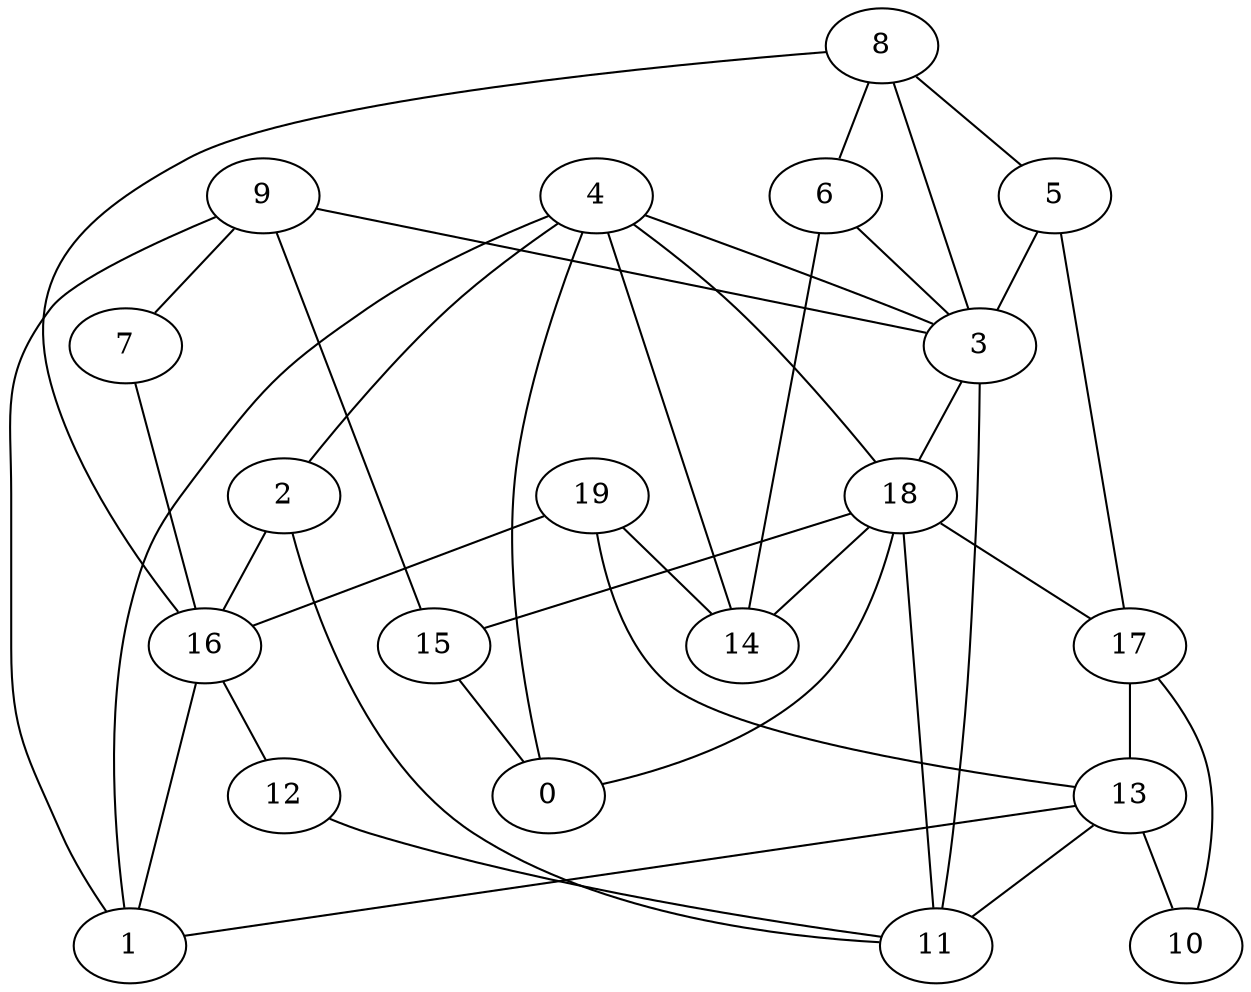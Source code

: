 digraph GG_graph {

subgraph G_graph {
edge [color = black]
"7" -> "16" [dir = none]
"17" -> "10" [dir = none]
"17" -> "13" [dir = none]
"5" -> "17" [dir = none]
"5" -> "3" [dir = none]
"2" -> "16" [dir = none]
"2" -> "11" [dir = none]
"4" -> "14" [dir = none]
"4" -> "0" [dir = none]
"4" -> "3" [dir = none]
"4" -> "1" [dir = none]
"4" -> "2" [dir = none]
"18" -> "0" [dir = none]
"18" -> "15" [dir = none]
"18" -> "17" [dir = none]
"18" -> "11" [dir = none]
"18" -> "14" [dir = none]
"9" -> "15" [dir = none]
"9" -> "3" [dir = none]
"9" -> "1" [dir = none]
"9" -> "7" [dir = none]
"15" -> "0" [dir = none]
"13" -> "1" [dir = none]
"13" -> "11" [dir = none]
"13" -> "10" [dir = none]
"8" -> "5" [dir = none]
"8" -> "3" [dir = none]
"8" -> "6" [dir = none]
"8" -> "16" [dir = none]
"3" -> "11" [dir = none]
"3" -> "18" [dir = none]
"16" -> "12" [dir = none]
"16" -> "1" [dir = none]
"19" -> "13" [dir = none]
"19" -> "16" [dir = none]
"6" -> "14" [dir = none]
"6" -> "3" [dir = none]
"12" -> "11" [dir = none]
"19" -> "14" [dir = none]
"4" -> "18" [dir = none]
}

}
